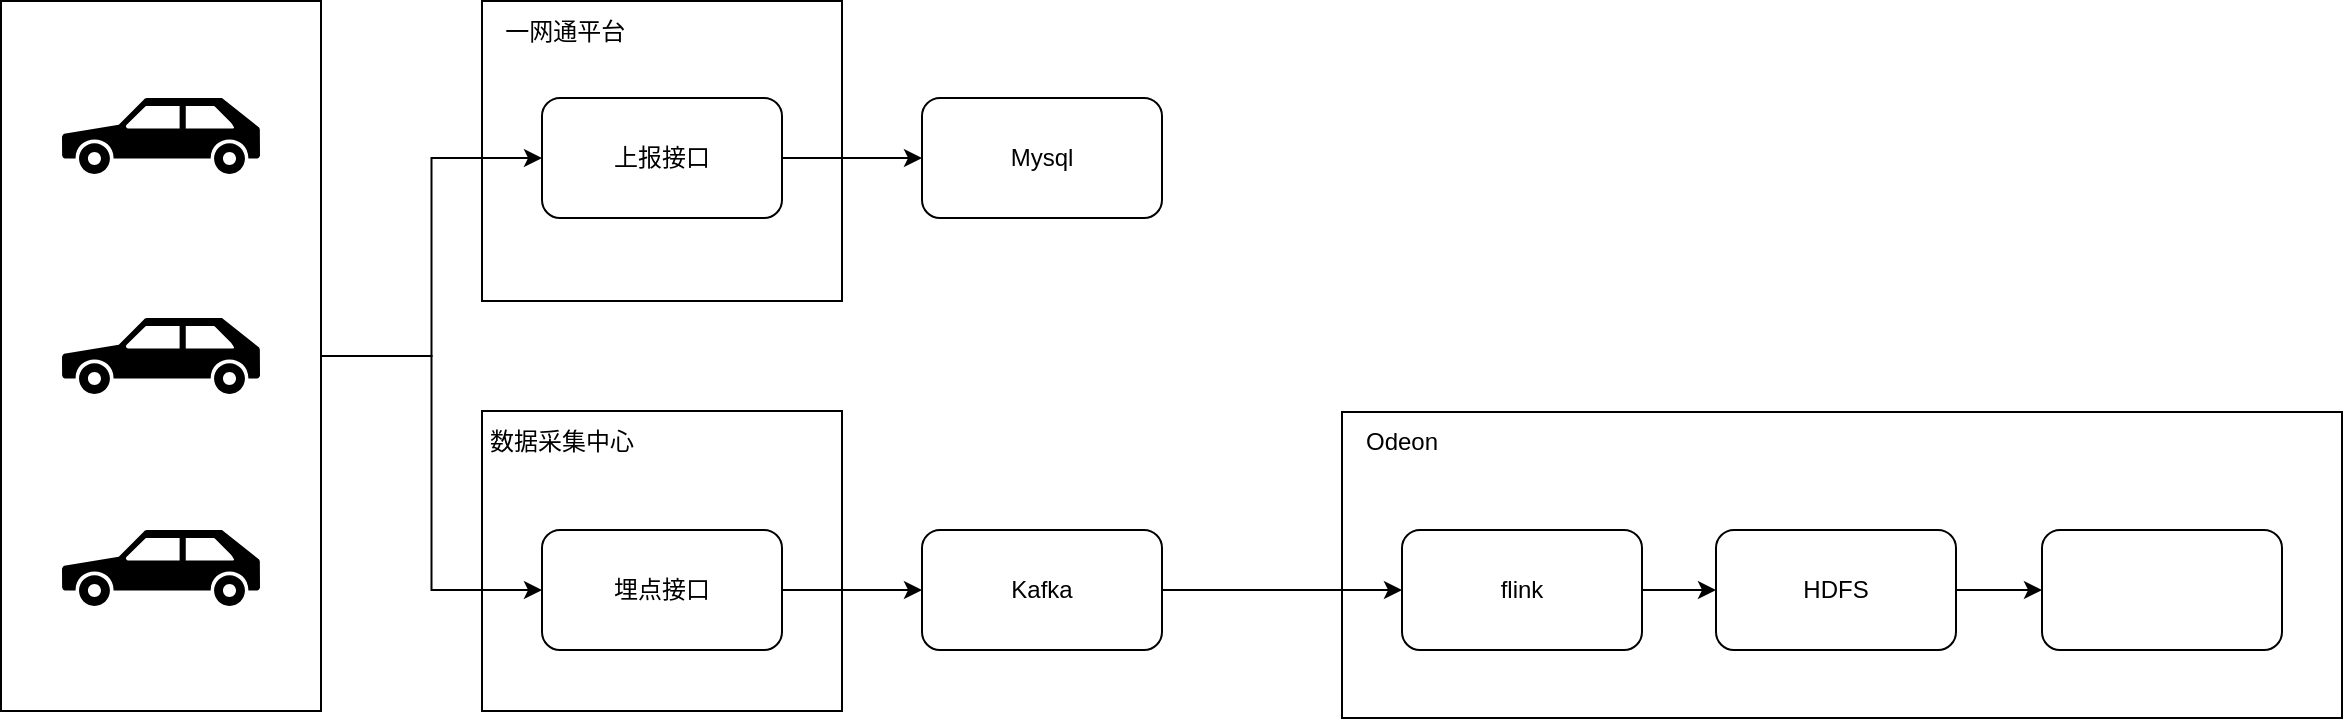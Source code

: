 <mxfile version="24.7.7">
  <diagram name="第 1 页" id="SEnRa2Ev04jxgcFqGOmg">
    <mxGraphModel dx="2213" dy="749" grid="1" gridSize="10" guides="1" tooltips="1" connect="1" arrows="1" fold="1" page="1" pageScale="1" pageWidth="827" pageHeight="1169" math="0" shadow="0">
      <root>
        <mxCell id="0" />
        <mxCell id="1" parent="0" />
        <mxCell id="ja-0hPlAd0MBnEh-3c65-26" value="" style="rounded=0;whiteSpace=wrap;html=1;" vertex="1" parent="1">
          <mxGeometry x="520" y="337" width="500" height="153" as="geometry" />
        </mxCell>
        <mxCell id="ja-0hPlAd0MBnEh-3c65-3" value="" style="rounded=0;whiteSpace=wrap;html=1;" vertex="1" parent="1">
          <mxGeometry x="90" y="131.5" width="180" height="150" as="geometry" />
        </mxCell>
        <mxCell id="ja-0hPlAd0MBnEh-3c65-6" value="" style="rounded=0;whiteSpace=wrap;html=1;" vertex="1" parent="1">
          <mxGeometry x="90" y="336.5" width="180" height="150" as="geometry" />
        </mxCell>
        <mxCell id="ja-0hPlAd0MBnEh-3c65-17" style="edgeStyle=orthogonalEdgeStyle;rounded=0;orthogonalLoop=1;jettySize=auto;html=1;exitX=1;exitY=0.5;exitDx=0;exitDy=0;" edge="1" parent="1" source="ja-0hPlAd0MBnEh-3c65-15" target="ja-0hPlAd0MBnEh-3c65-1">
          <mxGeometry relative="1" as="geometry" />
        </mxCell>
        <mxCell id="ja-0hPlAd0MBnEh-3c65-18" style="edgeStyle=orthogonalEdgeStyle;rounded=0;orthogonalLoop=1;jettySize=auto;html=1;exitX=1;exitY=0.5;exitDx=0;exitDy=0;entryX=0;entryY=0.5;entryDx=0;entryDy=0;" edge="1" parent="1" source="ja-0hPlAd0MBnEh-3c65-15" target="ja-0hPlAd0MBnEh-3c65-8">
          <mxGeometry relative="1" as="geometry" />
        </mxCell>
        <mxCell id="ja-0hPlAd0MBnEh-3c65-15" value="" style="rounded=0;whiteSpace=wrap;html=1;" vertex="1" parent="1">
          <mxGeometry x="-150.5" y="131.5" width="160" height="355" as="geometry" />
        </mxCell>
        <mxCell id="ja-0hPlAd0MBnEh-3c65-25" style="edgeStyle=orthogonalEdgeStyle;rounded=0;orthogonalLoop=1;jettySize=auto;html=1;exitX=1;exitY=0.5;exitDx=0;exitDy=0;" edge="1" parent="1" source="ja-0hPlAd0MBnEh-3c65-1" target="ja-0hPlAd0MBnEh-3c65-24">
          <mxGeometry relative="1" as="geometry" />
        </mxCell>
        <mxCell id="ja-0hPlAd0MBnEh-3c65-1" value="上报接口" style="rounded=1;whiteSpace=wrap;html=1;" vertex="1" parent="1">
          <mxGeometry x="120" y="180" width="120" height="60" as="geometry" />
        </mxCell>
        <mxCell id="ja-0hPlAd0MBnEh-3c65-4" value="&amp;nbsp;一网通平台" style="text;html=1;align=center;verticalAlign=middle;whiteSpace=wrap;rounded=0;" vertex="1" parent="1">
          <mxGeometry x="90" y="131.5" width="80" height="30" as="geometry" />
        </mxCell>
        <mxCell id="ja-0hPlAd0MBnEh-3c65-7" value="数据采集中心" style="text;html=1;align=center;verticalAlign=middle;whiteSpace=wrap;rounded=0;" vertex="1" parent="1">
          <mxGeometry x="90" y="336.5" width="80" height="30" as="geometry" />
        </mxCell>
        <mxCell id="ja-0hPlAd0MBnEh-3c65-21" style="edgeStyle=orthogonalEdgeStyle;rounded=0;orthogonalLoop=1;jettySize=auto;html=1;exitX=1;exitY=0.5;exitDx=0;exitDy=0;" edge="1" parent="1" source="ja-0hPlAd0MBnEh-3c65-8" target="ja-0hPlAd0MBnEh-3c65-20">
          <mxGeometry relative="1" as="geometry" />
        </mxCell>
        <mxCell id="ja-0hPlAd0MBnEh-3c65-8" value="埋点接口" style="rounded=1;whiteSpace=wrap;html=1;" vertex="1" parent="1">
          <mxGeometry x="120" y="396" width="120" height="60" as="geometry" />
        </mxCell>
        <mxCell id="ja-0hPlAd0MBnEh-3c65-12" value="" style="shape=mxgraph.signs.transportation.car_3;html=1;pointerEvents=1;fillColor=#000000;strokeColor=none;verticalLabelPosition=bottom;verticalAlign=top;align=center;sketch=0;" vertex="1" parent="1">
          <mxGeometry x="-120" y="180" width="99" height="38" as="geometry" />
        </mxCell>
        <mxCell id="ja-0hPlAd0MBnEh-3c65-13" value="" style="shape=mxgraph.signs.transportation.car_3;html=1;pointerEvents=1;fillColor=#000000;strokeColor=none;verticalLabelPosition=bottom;verticalAlign=top;align=center;sketch=0;" vertex="1" parent="1">
          <mxGeometry x="-120" y="290" width="99" height="38" as="geometry" />
        </mxCell>
        <mxCell id="ja-0hPlAd0MBnEh-3c65-14" value="" style="shape=mxgraph.signs.transportation.car_3;html=1;pointerEvents=1;fillColor=#000000;strokeColor=none;verticalLabelPosition=bottom;verticalAlign=top;align=center;sketch=0;" vertex="1" parent="1">
          <mxGeometry x="-120" y="396" width="99" height="38" as="geometry" />
        </mxCell>
        <mxCell id="ja-0hPlAd0MBnEh-3c65-31" style="edgeStyle=orthogonalEdgeStyle;rounded=0;orthogonalLoop=1;jettySize=auto;html=1;exitX=1;exitY=0.5;exitDx=0;exitDy=0;entryX=0;entryY=0.5;entryDx=0;entryDy=0;" edge="1" parent="1" source="ja-0hPlAd0MBnEh-3c65-20" target="ja-0hPlAd0MBnEh-3c65-28">
          <mxGeometry relative="1" as="geometry" />
        </mxCell>
        <mxCell id="ja-0hPlAd0MBnEh-3c65-20" value="Kafka" style="rounded=1;whiteSpace=wrap;html=1;" vertex="1" parent="1">
          <mxGeometry x="310" y="396" width="120" height="60" as="geometry" />
        </mxCell>
        <mxCell id="ja-0hPlAd0MBnEh-3c65-24" value="Mysql" style="rounded=1;whiteSpace=wrap;html=1;" vertex="1" parent="1">
          <mxGeometry x="310" y="180" width="120" height="60" as="geometry" />
        </mxCell>
        <mxCell id="ja-0hPlAd0MBnEh-3c65-27" value="Odeon" style="text;html=1;align=center;verticalAlign=middle;whiteSpace=wrap;rounded=0;" vertex="1" parent="1">
          <mxGeometry x="520" y="337" width="60" height="30" as="geometry" />
        </mxCell>
        <mxCell id="ja-0hPlAd0MBnEh-3c65-32" style="edgeStyle=orthogonalEdgeStyle;rounded=0;orthogonalLoop=1;jettySize=auto;html=1;exitX=1;exitY=0.5;exitDx=0;exitDy=0;" edge="1" parent="1" source="ja-0hPlAd0MBnEh-3c65-28" target="ja-0hPlAd0MBnEh-3c65-30">
          <mxGeometry relative="1" as="geometry" />
        </mxCell>
        <mxCell id="ja-0hPlAd0MBnEh-3c65-28" value="flink" style="rounded=1;whiteSpace=wrap;html=1;" vertex="1" parent="1">
          <mxGeometry x="550" y="396" width="120" height="60" as="geometry" />
        </mxCell>
        <mxCell id="ja-0hPlAd0MBnEh-3c65-34" style="edgeStyle=orthogonalEdgeStyle;rounded=0;orthogonalLoop=1;jettySize=auto;html=1;exitX=1;exitY=0.5;exitDx=0;exitDy=0;" edge="1" parent="1" source="ja-0hPlAd0MBnEh-3c65-30" target="ja-0hPlAd0MBnEh-3c65-33">
          <mxGeometry relative="1" as="geometry" />
        </mxCell>
        <mxCell id="ja-0hPlAd0MBnEh-3c65-30" value="HDFS" style="rounded=1;whiteSpace=wrap;html=1;" vertex="1" parent="1">
          <mxGeometry x="707" y="396" width="120" height="60" as="geometry" />
        </mxCell>
        <mxCell id="ja-0hPlAd0MBnEh-3c65-33" value="" style="rounded=1;whiteSpace=wrap;html=1;" vertex="1" parent="1">
          <mxGeometry x="870" y="396" width="120" height="60" as="geometry" />
        </mxCell>
      </root>
    </mxGraphModel>
  </diagram>
</mxfile>
